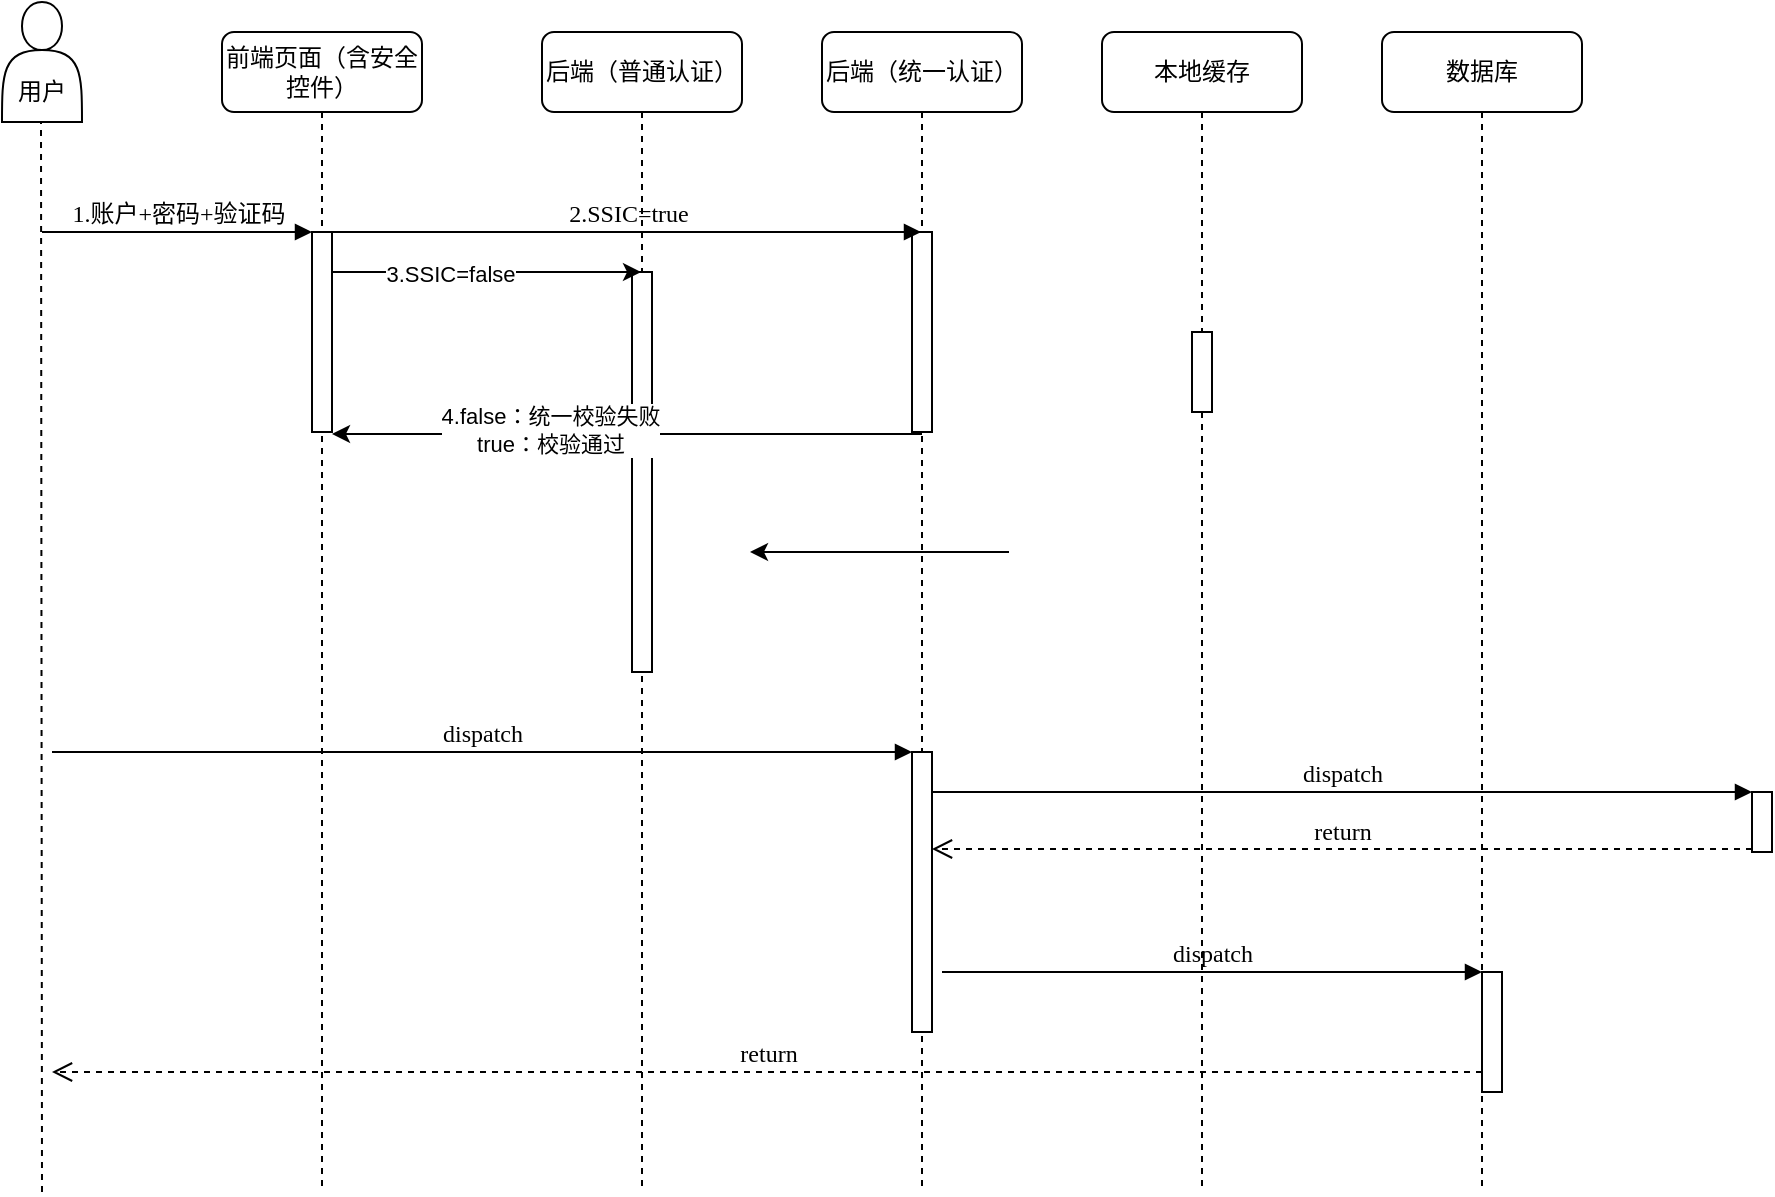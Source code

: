 <mxfile version="14.1.2" type="github">
  <diagram name="Page-1" id="13e1069c-82ec-6db2-03f1-153e76fe0fe0">
    <mxGraphModel dx="946" dy="557" grid="1" gridSize="10" guides="1" tooltips="1" connect="1" arrows="1" fold="1" page="1" pageScale="1" pageWidth="1100" pageHeight="850" background="#ffffff" math="0" shadow="0">
      <root>
        <mxCell id="0" />
        <mxCell id="1" parent="0" />
        <mxCell id="7baba1c4bc27f4b0-2" value="前端页面（含安全控件）" style="shape=umlLifeline;perimeter=lifelinePerimeter;whiteSpace=wrap;html=1;container=1;collapsible=0;recursiveResize=0;outlineConnect=0;rounded=1;shadow=0;comic=0;labelBackgroundColor=none;strokeWidth=1;fontFamily=Verdana;fontSize=12;align=center;" parent="1" vertex="1">
          <mxGeometry x="240" y="80" width="100" height="580" as="geometry" />
        </mxCell>
        <mxCell id="7baba1c4bc27f4b0-10" value="" style="html=1;points=[];perimeter=orthogonalPerimeter;rounded=0;shadow=0;comic=0;labelBackgroundColor=none;strokeWidth=1;fontFamily=Verdana;fontSize=12;align=center;" parent="7baba1c4bc27f4b0-2" vertex="1">
          <mxGeometry x="45" y="100" width="10" height="100" as="geometry" />
        </mxCell>
        <mxCell id="7baba1c4bc27f4b0-3" value="后端（普通认证）" style="shape=umlLifeline;perimeter=lifelinePerimeter;whiteSpace=wrap;html=1;container=1;collapsible=0;recursiveResize=0;outlineConnect=0;rounded=1;shadow=0;comic=0;labelBackgroundColor=none;strokeWidth=1;fontFamily=Verdana;fontSize=12;align=center;" parent="1" vertex="1">
          <mxGeometry x="400" y="80" width="100" height="580" as="geometry" />
        </mxCell>
        <mxCell id="7baba1c4bc27f4b0-13" value="" style="html=1;points=[];perimeter=orthogonalPerimeter;rounded=0;shadow=0;comic=0;labelBackgroundColor=none;strokeWidth=1;fontFamily=Verdana;fontSize=12;align=center;" parent="7baba1c4bc27f4b0-3" vertex="1">
          <mxGeometry x="45" y="120" width="10" height="200" as="geometry" />
        </mxCell>
        <mxCell id="7baba1c4bc27f4b0-4" value="后端（统一认证）" style="shape=umlLifeline;perimeter=lifelinePerimeter;whiteSpace=wrap;html=1;container=1;collapsible=0;recursiveResize=0;outlineConnect=0;rounded=1;shadow=0;comic=0;labelBackgroundColor=none;strokeWidth=1;fontFamily=Verdana;fontSize=12;align=center;" parent="1" vertex="1">
          <mxGeometry x="540" y="80" width="100" height="580" as="geometry" />
        </mxCell>
        <mxCell id="7baba1c4bc27f4b0-16" value="" style="html=1;points=[];perimeter=orthogonalPerimeter;rounded=0;shadow=0;comic=0;labelBackgroundColor=none;strokeWidth=1;fontFamily=Verdana;fontSize=12;align=center;" parent="7baba1c4bc27f4b0-4" vertex="1">
          <mxGeometry x="45" y="100" width="10" height="100" as="geometry" />
        </mxCell>
        <mxCell id="7baba1c4bc27f4b0-5" value="本地缓存" style="shape=umlLifeline;perimeter=lifelinePerimeter;whiteSpace=wrap;html=1;container=1;collapsible=0;recursiveResize=0;outlineConnect=0;rounded=1;shadow=0;comic=0;labelBackgroundColor=none;strokeWidth=1;fontFamily=Verdana;fontSize=12;align=center;" parent="1" vertex="1">
          <mxGeometry x="680" y="80" width="100" height="580" as="geometry" />
        </mxCell>
        <mxCell id="7baba1c4bc27f4b0-6" value="数据库" style="shape=umlLifeline;perimeter=lifelinePerimeter;whiteSpace=wrap;html=1;container=1;collapsible=0;recursiveResize=0;outlineConnect=0;rounded=1;shadow=0;comic=0;labelBackgroundColor=none;strokeWidth=1;fontFamily=Verdana;fontSize=12;align=center;" parent="1" vertex="1">
          <mxGeometry x="820" y="80" width="100" height="580" as="geometry" />
        </mxCell>
        <mxCell id="7baba1c4bc27f4b0-19" value="" style="html=1;points=[];perimeter=orthogonalPerimeter;rounded=0;shadow=0;comic=0;labelBackgroundColor=none;strokeWidth=1;fontFamily=Verdana;fontSize=12;align=center;" parent="1" vertex="1">
          <mxGeometry x="725" y="230" width="10" height="40" as="geometry" />
        </mxCell>
        <mxCell id="7baba1c4bc27f4b0-22" value="" style="html=1;points=[];perimeter=orthogonalPerimeter;rounded=0;shadow=0;comic=0;labelBackgroundColor=none;strokeWidth=1;fontFamily=Verdana;fontSize=12;align=center;" parent="1" vertex="1">
          <mxGeometry x="585" y="440" width="10" height="140" as="geometry" />
        </mxCell>
        <mxCell id="7baba1c4bc27f4b0-23" value="dispatch" style="html=1;verticalAlign=bottom;endArrow=block;entryX=0;entryY=0;labelBackgroundColor=none;fontFamily=Verdana;fontSize=12;" parent="1" target="7baba1c4bc27f4b0-22" edge="1">
          <mxGeometry relative="1" as="geometry">
            <mxPoint x="155" y="440.0" as="sourcePoint" />
          </mxGeometry>
        </mxCell>
        <mxCell id="7baba1c4bc27f4b0-25" value="" style="html=1;points=[];perimeter=orthogonalPerimeter;rounded=0;shadow=0;comic=0;labelBackgroundColor=none;strokeColor=#000000;strokeWidth=1;fillColor=#FFFFFF;fontFamily=Verdana;fontSize=12;fontColor=#000000;align=center;" parent="1" vertex="1">
          <mxGeometry x="1005" y="460" width="10" height="30" as="geometry" />
        </mxCell>
        <mxCell id="7baba1c4bc27f4b0-26" value="dispatch" style="html=1;verticalAlign=bottom;endArrow=block;entryX=0;entryY=0;labelBackgroundColor=none;fontFamily=Verdana;fontSize=12;" parent="1" source="7baba1c4bc27f4b0-22" target="7baba1c4bc27f4b0-25" edge="1">
          <mxGeometry relative="1" as="geometry">
            <mxPoint x="930" y="340" as="sourcePoint" />
          </mxGeometry>
        </mxCell>
        <mxCell id="7baba1c4bc27f4b0-27" value="return" style="html=1;verticalAlign=bottom;endArrow=open;dashed=1;endSize=8;exitX=0;exitY=0.95;labelBackgroundColor=none;fontFamily=Verdana;fontSize=12;" parent="1" source="7baba1c4bc27f4b0-25" target="7baba1c4bc27f4b0-22" edge="1">
          <mxGeometry relative="1" as="geometry">
            <mxPoint x="930" y="416" as="targetPoint" />
          </mxGeometry>
        </mxCell>
        <mxCell id="7baba1c4bc27f4b0-28" value="" style="html=1;points=[];perimeter=orthogonalPerimeter;rounded=0;shadow=0;comic=0;labelBackgroundColor=none;strokeWidth=1;fontFamily=Verdana;fontSize=12;align=center;" parent="1" vertex="1">
          <mxGeometry x="870" y="550" width="10" height="60" as="geometry" />
        </mxCell>
        <mxCell id="7baba1c4bc27f4b0-29" value="dispatch" style="html=1;verticalAlign=bottom;endArrow=block;entryX=0;entryY=0;labelBackgroundColor=none;fontFamily=Verdana;fontSize=12;edgeStyle=elbowEdgeStyle;elbow=vertical;" parent="1" target="7baba1c4bc27f4b0-28" edge="1">
          <mxGeometry relative="1" as="geometry">
            <mxPoint x="600" y="550" as="sourcePoint" />
          </mxGeometry>
        </mxCell>
        <mxCell id="7baba1c4bc27f4b0-30" value="return" style="html=1;verticalAlign=bottom;endArrow=open;dashed=1;endSize=8;labelBackgroundColor=none;fontFamily=Verdana;fontSize=12;edgeStyle=elbowEdgeStyle;elbow=vertical;" parent="1" source="7baba1c4bc27f4b0-28" edge="1">
          <mxGeometry relative="1" as="geometry">
            <mxPoint x="155" y="600" as="targetPoint" />
            <Array as="points">
              <mxPoint x="570" y="600" />
            </Array>
          </mxGeometry>
        </mxCell>
        <mxCell id="7baba1c4bc27f4b0-11" value="1.账户+密码+验证码" style="html=1;verticalAlign=bottom;endArrow=block;entryX=0;entryY=0;labelBackgroundColor=none;fontFamily=Verdana;fontSize=12;edgeStyle=elbowEdgeStyle;elbow=vertical;" parent="1" target="7baba1c4bc27f4b0-10" edge="1">
          <mxGeometry relative="1" as="geometry">
            <mxPoint x="150" y="180" as="sourcePoint" />
          </mxGeometry>
        </mxCell>
        <mxCell id="7baba1c4bc27f4b0-14" value="2.SSIC=true" style="html=1;verticalAlign=bottom;endArrow=block;labelBackgroundColor=none;fontFamily=Verdana;fontSize=12;edgeStyle=elbowEdgeStyle;elbow=vertical;" parent="1" source="7baba1c4bc27f4b0-10" target="7baba1c4bc27f4b0-4" edge="1">
          <mxGeometry relative="1" as="geometry">
            <mxPoint x="370" y="200" as="sourcePoint" />
            <Array as="points">
              <mxPoint x="430" y="180" />
              <mxPoint x="560" y="180" />
            </Array>
          </mxGeometry>
        </mxCell>
        <mxCell id="o5Eu3LO5c0bUn5PRLswJ-3" value="&lt;br&gt;&lt;br&gt;用户" style="shape=actor;whiteSpace=wrap;html=1;" vertex="1" parent="1">
          <mxGeometry x="130" y="65" width="40" height="60" as="geometry" />
        </mxCell>
        <mxCell id="o5Eu3LO5c0bUn5PRLswJ-9" value="" style="endArrow=none;dashed=1;html=1;" edge="1" parent="1">
          <mxGeometry width="50" height="50" relative="1" as="geometry">
            <mxPoint x="150" y="660" as="sourcePoint" />
            <mxPoint x="149.5" y="125" as="targetPoint" />
          </mxGeometry>
        </mxCell>
        <mxCell id="o5Eu3LO5c0bUn5PRLswJ-12" value="" style="endArrow=classic;html=1;strokeColor=#000000;" edge="1" parent="1" source="7baba1c4bc27f4b0-10" target="7baba1c4bc27f4b0-3">
          <mxGeometry width="50" height="50" relative="1" as="geometry">
            <mxPoint x="300" y="200" as="sourcePoint" />
            <mxPoint x="350" y="180" as="targetPoint" />
            <Array as="points">
              <mxPoint x="370" y="200" />
              <mxPoint x="400" y="200" />
            </Array>
          </mxGeometry>
        </mxCell>
        <mxCell id="o5Eu3LO5c0bUn5PRLswJ-14" value="3.SSIC=false" style="edgeLabel;html=1;align=center;verticalAlign=middle;resizable=0;points=[];" vertex="1" connectable="0" parent="o5Eu3LO5c0bUn5PRLswJ-12">
          <mxGeometry x="-0.241" y="-1" relative="1" as="geometry">
            <mxPoint as="offset" />
          </mxGeometry>
        </mxCell>
        <mxCell id="o5Eu3LO5c0bUn5PRLswJ-15" value="" style="endArrow=classic;html=1;strokeColor=#000000;entryX=1;entryY=1.01;entryDx=0;entryDy=0;entryPerimeter=0;" edge="1" parent="1" target="7baba1c4bc27f4b0-10">
          <mxGeometry width="50" height="50" relative="1" as="geometry">
            <mxPoint x="590" y="281" as="sourcePoint" />
            <mxPoint x="430" y="280" as="targetPoint" />
          </mxGeometry>
        </mxCell>
        <mxCell id="o5Eu3LO5c0bUn5PRLswJ-16" value="4.false：统一校验失败&lt;br&gt;true：校验通过" style="edgeLabel;html=1;align=center;verticalAlign=middle;resizable=0;points=[];" vertex="1" connectable="0" parent="o5Eu3LO5c0bUn5PRLswJ-15">
          <mxGeometry x="0.261" y="-2" relative="1" as="geometry">
            <mxPoint as="offset" />
          </mxGeometry>
        </mxCell>
        <mxCell id="o5Eu3LO5c0bUn5PRLswJ-20" value="" style="endArrow=classic;html=1;strokeColor=#000000;" edge="1" parent="1">
          <mxGeometry width="50" height="50" relative="1" as="geometry">
            <mxPoint x="633.5" y="340" as="sourcePoint" />
            <mxPoint x="504" y="340" as="targetPoint" />
            <Array as="points">
              <mxPoint x="594" y="340" />
              <mxPoint x="564" y="340" />
            </Array>
          </mxGeometry>
        </mxCell>
      </root>
    </mxGraphModel>
  </diagram>
</mxfile>
